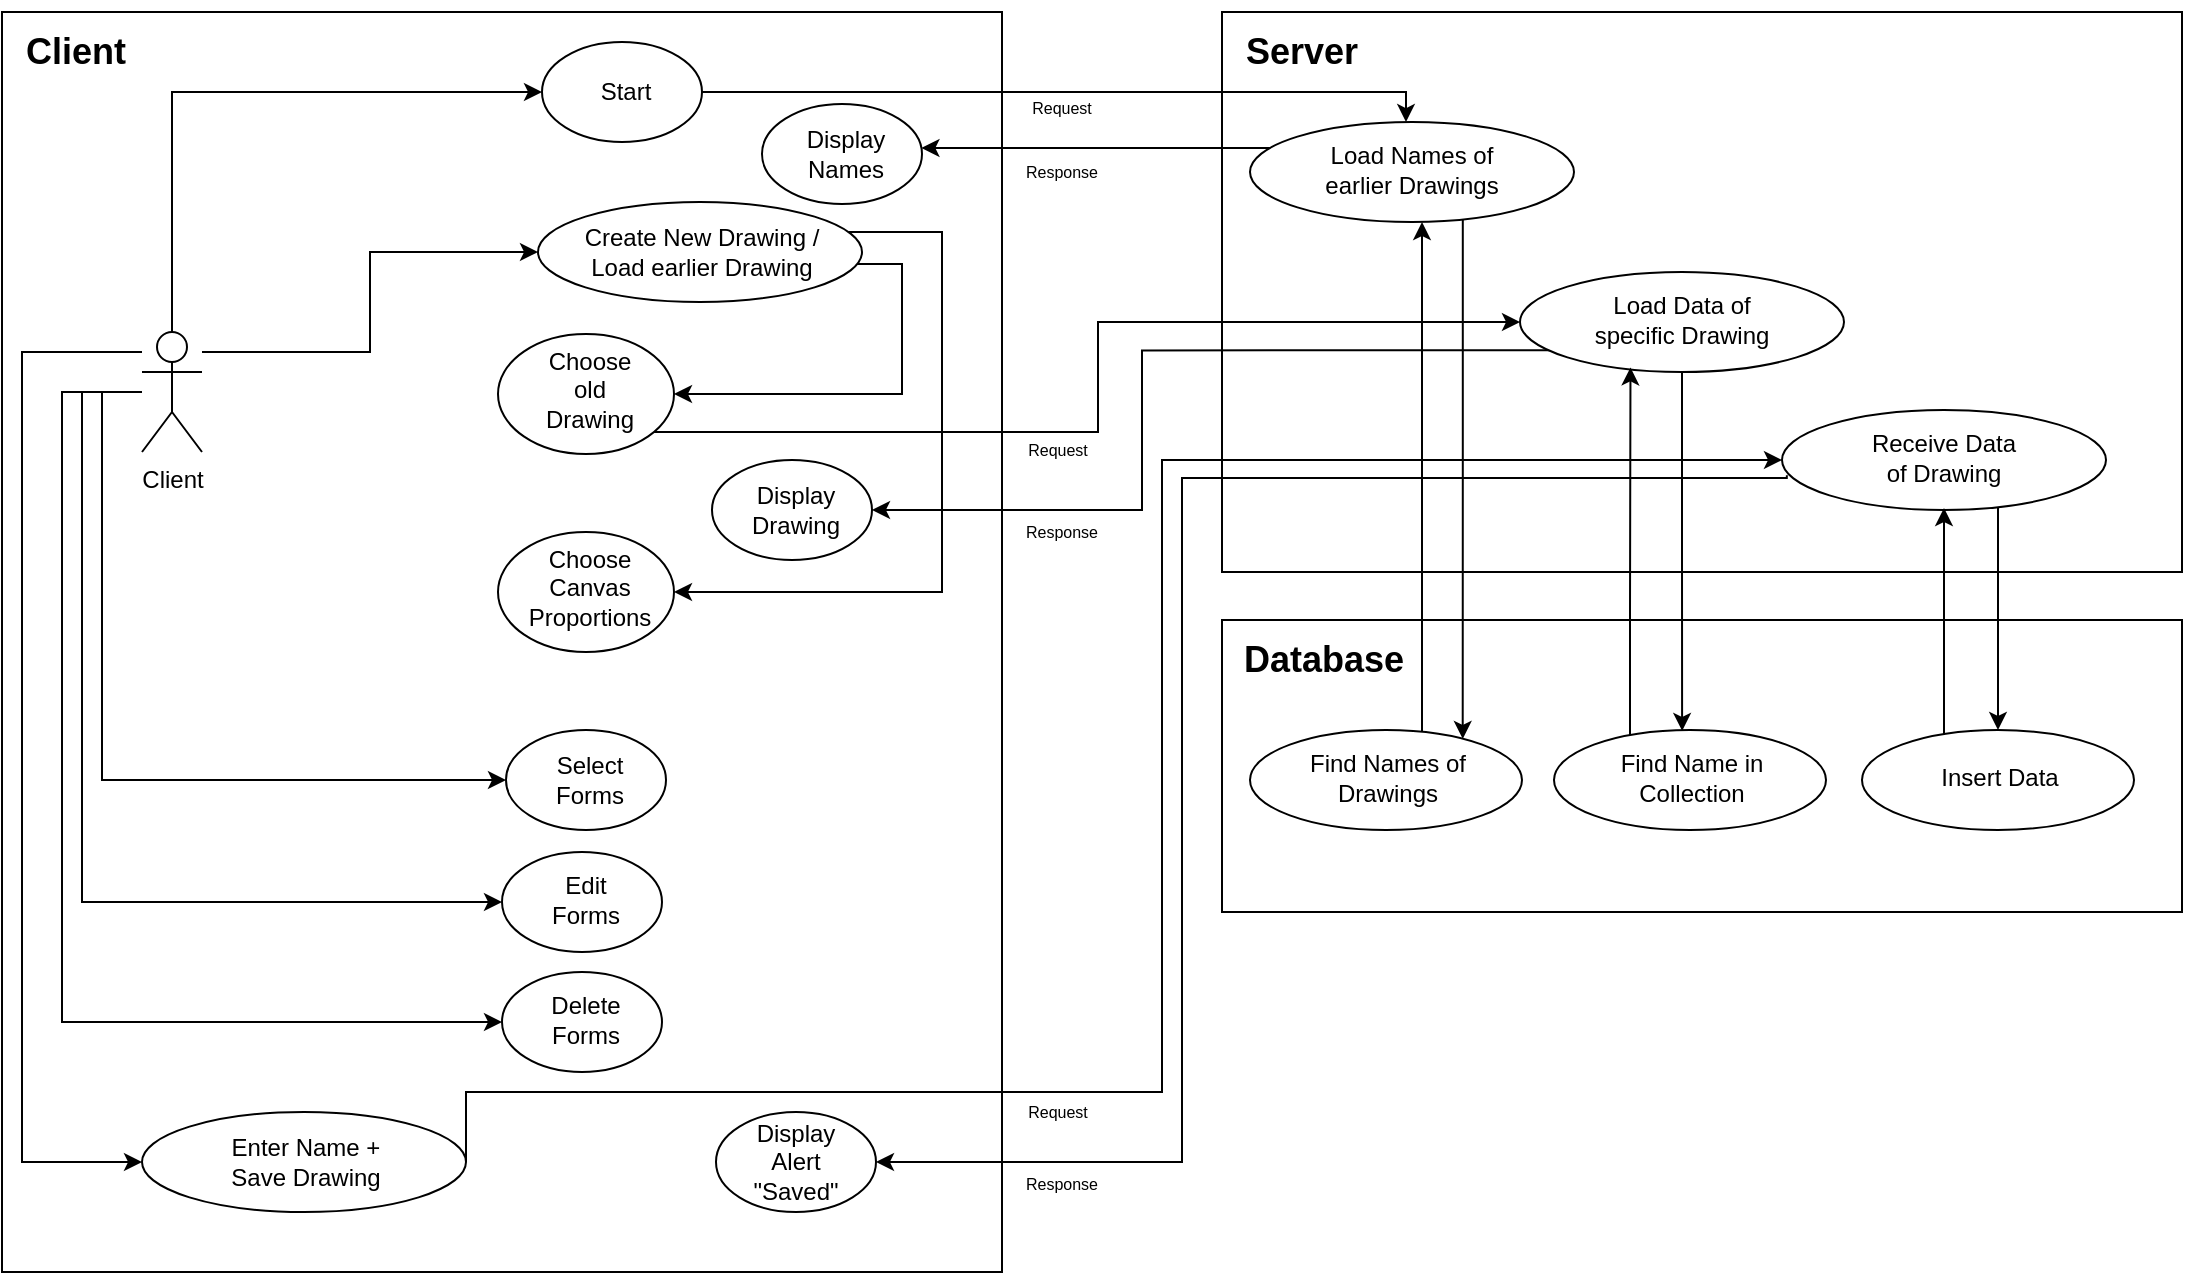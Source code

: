 <mxfile version="13.5.8" type="device"><diagram id="hF3QyQE_sUL_jIuSQ7rw" name="Page-1"><mxGraphModel dx="1302" dy="882" grid="1" gridSize="10" guides="1" tooltips="1" connect="1" arrows="1" fold="1" page="1" pageScale="1" pageWidth="1169" pageHeight="827" math="0" shadow="0"><root><mxCell id="0"/><mxCell id="1" parent="0"/><mxCell id="oxu2zfPECPgjwH9YJ2f5-75" value="" style="rounded=0;whiteSpace=wrap;html=1;labelBackgroundColor=none;" vertex="1" parent="1"><mxGeometry x="650" y="344" width="480" height="146" as="geometry"/></mxCell><mxCell id="oxu2zfPECPgjwH9YJ2f5-54" value="" style="rounded=0;whiteSpace=wrap;html=1;labelBackgroundColor=none;" vertex="1" parent="1"><mxGeometry x="40" y="40" width="500" height="630" as="geometry"/></mxCell><mxCell id="oxu2zfPECPgjwH9YJ2f5-36" value="" style="rounded=0;whiteSpace=wrap;html=1;labelBackgroundColor=none;" vertex="1" parent="1"><mxGeometry x="650" y="40" width="480" height="280" as="geometry"/></mxCell><mxCell id="oxu2zfPECPgjwH9YJ2f5-12" style="edgeStyle=orthogonalEdgeStyle;rounded=0;orthogonalLoop=1;jettySize=auto;html=1;entryX=0;entryY=0.5;entryDx=0;entryDy=0;" edge="1" parent="1" source="oxu2zfPECPgjwH9YJ2f5-2" target="oxu2zfPECPgjwH9YJ2f5-10"><mxGeometry relative="1" as="geometry"><Array as="points"><mxPoint x="224" y="210"/><mxPoint x="224" y="160"/></Array></mxGeometry></mxCell><mxCell id="oxu2zfPECPgjwH9YJ2f5-25" style="edgeStyle=orthogonalEdgeStyle;rounded=0;orthogonalLoop=1;jettySize=auto;html=1;entryX=0;entryY=0.5;entryDx=0;entryDy=0;" edge="1" parent="1" source="oxu2zfPECPgjwH9YJ2f5-2" target="oxu2zfPECPgjwH9YJ2f5-23"><mxGeometry relative="1" as="geometry"><Array as="points"><mxPoint x="50" y="210"/><mxPoint x="50" y="615"/></Array></mxGeometry></mxCell><mxCell id="oxu2zfPECPgjwH9YJ2f5-28" style="edgeStyle=orthogonalEdgeStyle;rounded=0;orthogonalLoop=1;jettySize=auto;html=1;entryX=0;entryY=0.5;entryDx=0;entryDy=0;" edge="1" parent="1" source="oxu2zfPECPgjwH9YJ2f5-2" target="oxu2zfPECPgjwH9YJ2f5-5"><mxGeometry relative="1" as="geometry"><Array as="points"><mxPoint x="125" y="80"/></Array></mxGeometry></mxCell><mxCell id="oxu2zfPECPgjwH9YJ2f5-30" style="edgeStyle=orthogonalEdgeStyle;rounded=0;orthogonalLoop=1;jettySize=auto;html=1;entryX=0;entryY=0.5;entryDx=0;entryDy=0;" edge="1" parent="1"><mxGeometry relative="1" as="geometry"><mxPoint x="110" y="230" as="sourcePoint"/><mxPoint x="290" y="485" as="targetPoint"/><Array as="points"><mxPoint x="80" y="230"/><mxPoint x="80" y="485"/></Array></mxGeometry></mxCell><mxCell id="oxu2zfPECPgjwH9YJ2f5-31" style="edgeStyle=orthogonalEdgeStyle;rounded=0;orthogonalLoop=1;jettySize=auto;html=1;entryX=0;entryY=0.5;entryDx=0;entryDy=0;" edge="1" parent="1"><mxGeometry relative="1" as="geometry"><mxPoint x="110" y="230" as="sourcePoint"/><mxPoint x="290" y="545" as="targetPoint"/><Array as="points"><mxPoint x="70" y="230"/><mxPoint x="70" y="545"/></Array></mxGeometry></mxCell><mxCell id="oxu2zfPECPgjwH9YJ2f5-35" style="edgeStyle=orthogonalEdgeStyle;rounded=0;orthogonalLoop=1;jettySize=auto;html=1;entryX=1;entryY=0.5;entryDx=0;entryDy=0;exitX=1;exitY=1;exitDx=0;exitDy=0;" edge="1" parent="1" target="oxu2zfPECPgjwH9YJ2f5-32"><mxGeometry relative="1" as="geometry"><mxPoint x="455" y="166" as="sourcePoint"/><mxPoint x="375.384" y="280.06" as="targetPoint"/><Array as="points"><mxPoint x="490" y="166"/><mxPoint x="490" y="231"/></Array></mxGeometry></mxCell><mxCell id="oxu2zfPECPgjwH9YJ2f5-56" style="edgeStyle=orthogonalEdgeStyle;rounded=0;orthogonalLoop=1;jettySize=auto;html=1;entryX=0;entryY=0.5;entryDx=0;entryDy=0;" edge="1" parent="1"><mxGeometry relative="1" as="geometry"><mxPoint x="90" y="230" as="sourcePoint"/><mxPoint x="292" y="424" as="targetPoint"/><Array as="points"><mxPoint x="90" y="250"/><mxPoint x="90" y="424"/></Array></mxGeometry></mxCell><mxCell id="oxu2zfPECPgjwH9YJ2f5-2" value="Client" style="shape=umlActor;verticalLabelPosition=bottom;verticalAlign=top;html=1;outlineConnect=0;labelBackgroundColor=none;" vertex="1" parent="1"><mxGeometry x="110" y="200" width="30" height="60" as="geometry"/></mxCell><mxCell id="oxu2zfPECPgjwH9YJ2f5-45" style="edgeStyle=orthogonalEdgeStyle;rounded=0;orthogonalLoop=1;jettySize=auto;html=1;" edge="1" parent="1"><mxGeometry relative="1" as="geometry"><mxPoint x="382" y="80" as="sourcePoint"/><mxPoint x="742" y="95.048" as="targetPoint"/><Array as="points"><mxPoint x="742" y="80"/></Array></mxGeometry></mxCell><mxCell id="oxu2zfPECPgjwH9YJ2f5-5" value="" style="ellipse;whiteSpace=wrap;html=1;labelBackgroundColor=none;" vertex="1" parent="1"><mxGeometry x="310" y="55" width="80" height="50" as="geometry"/></mxCell><mxCell id="oxu2zfPECPgjwH9YJ2f5-8" value="Start" style="text;html=1;strokeColor=none;fillColor=none;align=center;verticalAlign=middle;whiteSpace=wrap;rounded=0;labelBackgroundColor=none;" vertex="1" parent="1"><mxGeometry x="332" y="70" width="40" height="20" as="geometry"/></mxCell><mxCell id="oxu2zfPECPgjwH9YJ2f5-59" style="edgeStyle=orthogonalEdgeStyle;rounded=0;orthogonalLoop=1;jettySize=auto;html=1;entryX=1;entryY=0.5;entryDx=0;entryDy=0;" edge="1" parent="1" source="oxu2zfPECPgjwH9YJ2f5-10" target="oxu2zfPECPgjwH9YJ2f5-57"><mxGeometry relative="1" as="geometry"><Array as="points"><mxPoint x="510" y="150"/><mxPoint x="510" y="330"/></Array></mxGeometry></mxCell><mxCell id="oxu2zfPECPgjwH9YJ2f5-10" value="" style="ellipse;whiteSpace=wrap;html=1;labelBackgroundColor=none;" vertex="1" parent="1"><mxGeometry x="308" y="135" width="162" height="50" as="geometry"/></mxCell><mxCell id="oxu2zfPECPgjwH9YJ2f5-11" value="Create New Drawing / Load earlier Drawing" style="text;html=1;strokeColor=none;fillColor=none;align=center;verticalAlign=middle;whiteSpace=wrap;rounded=0;labelBackgroundColor=none;" vertex="1" parent="1"><mxGeometry x="325" y="150" width="130" height="20" as="geometry"/></mxCell><mxCell id="oxu2zfPECPgjwH9YJ2f5-13" value="" style="ellipse;whiteSpace=wrap;html=1;labelBackgroundColor=none;" vertex="1" parent="1"><mxGeometry x="292" y="399" width="80" height="50" as="geometry"/></mxCell><mxCell id="oxu2zfPECPgjwH9YJ2f5-14" value="Select Forms" style="text;html=1;strokeColor=none;fillColor=none;align=center;verticalAlign=middle;whiteSpace=wrap;rounded=0;labelBackgroundColor=none;" vertex="1" parent="1"><mxGeometry x="314" y="414" width="40" height="20" as="geometry"/></mxCell><mxCell id="oxu2zfPECPgjwH9YJ2f5-15" value="" style="ellipse;whiteSpace=wrap;html=1;labelBackgroundColor=none;" vertex="1" parent="1"><mxGeometry x="290" y="460" width="80" height="50" as="geometry"/></mxCell><mxCell id="oxu2zfPECPgjwH9YJ2f5-16" value="Edit Forms" style="text;html=1;strokeColor=none;fillColor=none;align=center;verticalAlign=middle;whiteSpace=wrap;rounded=0;labelBackgroundColor=none;" vertex="1" parent="1"><mxGeometry x="312" y="474" width="40" height="20" as="geometry"/></mxCell><mxCell id="oxu2zfPECPgjwH9YJ2f5-17" value="" style="ellipse;whiteSpace=wrap;html=1;labelBackgroundColor=none;" vertex="1" parent="1"><mxGeometry x="290" y="520" width="80" height="50" as="geometry"/></mxCell><mxCell id="oxu2zfPECPgjwH9YJ2f5-18" value="Delete Forms" style="text;html=1;strokeColor=none;fillColor=none;align=center;verticalAlign=middle;whiteSpace=wrap;rounded=0;labelBackgroundColor=none;" vertex="1" parent="1"><mxGeometry x="312" y="534" width="40" height="20" as="geometry"/></mxCell><mxCell id="oxu2zfPECPgjwH9YJ2f5-70" style="edgeStyle=orthogonalEdgeStyle;rounded=0;orthogonalLoop=1;jettySize=auto;html=1;exitX=1;exitY=0.5;exitDx=0;exitDy=0;entryX=0;entryY=0.5;entryDx=0;entryDy=0;" edge="1" parent="1" source="oxu2zfPECPgjwH9YJ2f5-23" target="oxu2zfPECPgjwH9YJ2f5-68"><mxGeometry relative="1" as="geometry"><Array as="points"><mxPoint x="272" y="580"/><mxPoint x="620" y="580"/><mxPoint x="620" y="264"/></Array></mxGeometry></mxCell><mxCell id="oxu2zfPECPgjwH9YJ2f5-23" value="" style="ellipse;whiteSpace=wrap;html=1;labelBackgroundColor=none;" vertex="1" parent="1"><mxGeometry x="110" y="590" width="162" height="50" as="geometry"/></mxCell><mxCell id="oxu2zfPECPgjwH9YJ2f5-24" value="Enter Name + &lt;br&gt;Save Drawing" style="text;html=1;strokeColor=none;fillColor=none;align=center;verticalAlign=middle;whiteSpace=wrap;rounded=0;labelBackgroundColor=none;" vertex="1" parent="1"><mxGeometry x="127" y="605" width="130" height="20" as="geometry"/></mxCell><mxCell id="oxu2zfPECPgjwH9YJ2f5-62" style="edgeStyle=orthogonalEdgeStyle;rounded=0;orthogonalLoop=1;jettySize=auto;html=1;entryX=0;entryY=0.5;entryDx=0;entryDy=0;" edge="1" parent="1" source="oxu2zfPECPgjwH9YJ2f5-32" target="oxu2zfPECPgjwH9YJ2f5-52"><mxGeometry relative="1" as="geometry"><Array as="points"><mxPoint x="588" y="250"/><mxPoint x="588" y="195"/></Array></mxGeometry></mxCell><mxCell id="oxu2zfPECPgjwH9YJ2f5-32" value="" style="ellipse;whiteSpace=wrap;html=1;labelBackgroundColor=none;" vertex="1" parent="1"><mxGeometry x="288" y="201" width="88" height="60" as="geometry"/></mxCell><mxCell id="oxu2zfPECPgjwH9YJ2f5-33" value="Choose old Drawing" style="text;html=1;strokeColor=none;fillColor=none;align=center;verticalAlign=middle;whiteSpace=wrap;rounded=0;labelBackgroundColor=none;" vertex="1" parent="1"><mxGeometry x="314" y="219" width="40" height="20" as="geometry"/></mxCell><mxCell id="oxu2zfPECPgjwH9YJ2f5-37" value="&lt;h2&gt;&lt;b&gt;Client&lt;/b&gt;&lt;/h2&gt;" style="text;html=1;strokeColor=none;fillColor=none;align=center;verticalAlign=middle;whiteSpace=wrap;rounded=0;labelBackgroundColor=none;" vertex="1" parent="1"><mxGeometry x="57" y="50" width="40" height="20" as="geometry"/></mxCell><mxCell id="oxu2zfPECPgjwH9YJ2f5-39" value="&lt;h2&gt;&lt;b&gt;Server&lt;/b&gt;&lt;/h2&gt;" style="text;html=1;strokeColor=none;fillColor=none;align=center;verticalAlign=middle;whiteSpace=wrap;rounded=0;labelBackgroundColor=none;" vertex="1" parent="1"><mxGeometry x="670" y="50" width="40" height="20" as="geometry"/></mxCell><mxCell id="oxu2zfPECPgjwH9YJ2f5-97" style="edgeStyle=orthogonalEdgeStyle;rounded=0;orthogonalLoop=1;jettySize=auto;html=1;entryX=0.782;entryY=0.089;entryDx=0;entryDy=0;entryPerimeter=0;" edge="1" parent="1" source="oxu2zfPECPgjwH9YJ2f5-42" target="oxu2zfPECPgjwH9YJ2f5-83"><mxGeometry relative="1" as="geometry"><Array as="points"><mxPoint x="770" y="272"/></Array></mxGeometry></mxCell><mxCell id="oxu2zfPECPgjwH9YJ2f5-42" value="" style="ellipse;whiteSpace=wrap;html=1;labelBackgroundColor=none;" vertex="1" parent="1"><mxGeometry x="664" y="95" width="162" height="50" as="geometry"/></mxCell><mxCell id="oxu2zfPECPgjwH9YJ2f5-46" style="edgeStyle=orthogonalEdgeStyle;rounded=0;orthogonalLoop=1;jettySize=auto;html=1;" edge="1" parent="1" source="oxu2zfPECPgjwH9YJ2f5-42" target="oxu2zfPECPgjwH9YJ2f5-43"><mxGeometry relative="1" as="geometry"><mxPoint x="660" y="119" as="sourcePoint"/><Array as="points"><mxPoint x="630" y="108"/><mxPoint x="630" y="108"/></Array></mxGeometry></mxCell><mxCell id="oxu2zfPECPgjwH9YJ2f5-41" value="Load Names of &lt;br&gt;earlier Drawings" style="text;html=1;strokeColor=none;fillColor=none;align=center;verticalAlign=middle;whiteSpace=wrap;rounded=0;labelBackgroundColor=none;" vertex="1" parent="1"><mxGeometry x="681" y="109" width="128" height="20" as="geometry"/></mxCell><mxCell id="oxu2zfPECPgjwH9YJ2f5-43" value="" style="ellipse;whiteSpace=wrap;html=1;labelBackgroundColor=none;" vertex="1" parent="1"><mxGeometry x="420" y="86" width="80" height="50" as="geometry"/></mxCell><mxCell id="oxu2zfPECPgjwH9YJ2f5-44" value="Display Names" style="text;html=1;strokeColor=none;fillColor=none;align=center;verticalAlign=middle;whiteSpace=wrap;rounded=0;labelBackgroundColor=none;" vertex="1" parent="1"><mxGeometry x="442" y="101" width="40" height="20" as="geometry"/></mxCell><mxCell id="oxu2zfPECPgjwH9YJ2f5-47" value="&lt;font style=&quot;font-size: 8px&quot;&gt;Request&lt;/font&gt;" style="text;html=1;strokeColor=none;fillColor=none;align=center;verticalAlign=middle;whiteSpace=wrap;rounded=0;labelBackgroundColor=none;" vertex="1" parent="1"><mxGeometry x="550" y="77" width="40" height="20" as="geometry"/></mxCell><mxCell id="oxu2zfPECPgjwH9YJ2f5-49" value="&lt;font style=&quot;font-size: 8px&quot;&gt;Response&lt;/font&gt;" style="text;html=1;strokeColor=none;fillColor=none;align=center;verticalAlign=middle;whiteSpace=wrap;rounded=0;labelBackgroundColor=none;" vertex="1" parent="1"><mxGeometry x="550" y="109" width="40" height="20" as="geometry"/></mxCell><mxCell id="oxu2zfPECPgjwH9YJ2f5-65" style="edgeStyle=orthogonalEdgeStyle;rounded=0;orthogonalLoop=1;jettySize=auto;html=1;entryX=1;entryY=0.5;entryDx=0;entryDy=0;exitX=0.099;exitY=0.783;exitDx=0;exitDy=0;exitPerimeter=0;" edge="1" parent="1" source="oxu2zfPECPgjwH9YJ2f5-52" target="oxu2zfPECPgjwH9YJ2f5-63"><mxGeometry relative="1" as="geometry"><Array as="points"><mxPoint x="610" y="209"/><mxPoint x="610" y="289"/></Array></mxGeometry></mxCell><mxCell id="oxu2zfPECPgjwH9YJ2f5-95" style="edgeStyle=orthogonalEdgeStyle;rounded=0;orthogonalLoop=1;jettySize=auto;html=1;entryX=0.471;entryY=0.009;entryDx=0;entryDy=0;entryPerimeter=0;" edge="1" parent="1" source="oxu2zfPECPgjwH9YJ2f5-52" target="oxu2zfPECPgjwH9YJ2f5-85"><mxGeometry relative="1" as="geometry"/></mxCell><mxCell id="oxu2zfPECPgjwH9YJ2f5-52" value="" style="ellipse;whiteSpace=wrap;html=1;labelBackgroundColor=none;" vertex="1" parent="1"><mxGeometry x="799" y="170" width="162" height="50" as="geometry"/></mxCell><mxCell id="oxu2zfPECPgjwH9YJ2f5-53" value="Load Data of &lt;br&gt;specific Drawing" style="text;html=1;strokeColor=none;fillColor=none;align=center;verticalAlign=middle;whiteSpace=wrap;rounded=0;labelBackgroundColor=none;" vertex="1" parent="1"><mxGeometry x="816" y="184" width="128" height="20" as="geometry"/></mxCell><mxCell id="oxu2zfPECPgjwH9YJ2f5-57" value="" style="ellipse;whiteSpace=wrap;html=1;labelBackgroundColor=none;" vertex="1" parent="1"><mxGeometry x="288" y="300" width="88" height="60" as="geometry"/></mxCell><mxCell id="oxu2zfPECPgjwH9YJ2f5-58" value="Choose Canvas Proportions" style="text;html=1;strokeColor=none;fillColor=none;align=center;verticalAlign=middle;whiteSpace=wrap;rounded=0;labelBackgroundColor=none;" vertex="1" parent="1"><mxGeometry x="314" y="318" width="40" height="20" as="geometry"/></mxCell><mxCell id="oxu2zfPECPgjwH9YJ2f5-63" value="" style="ellipse;whiteSpace=wrap;html=1;labelBackgroundColor=none;" vertex="1" parent="1"><mxGeometry x="395" y="264" width="80" height="50" as="geometry"/></mxCell><mxCell id="oxu2zfPECPgjwH9YJ2f5-64" value="Display Drawing" style="text;html=1;strokeColor=none;fillColor=none;align=center;verticalAlign=middle;whiteSpace=wrap;rounded=0;labelBackgroundColor=none;" vertex="1" parent="1"><mxGeometry x="417" y="279" width="40" height="20" as="geometry"/></mxCell><mxCell id="oxu2zfPECPgjwH9YJ2f5-90" style="edgeStyle=orthogonalEdgeStyle;rounded=0;orthogonalLoop=1;jettySize=auto;html=1;" edge="1" parent="1" source="oxu2zfPECPgjwH9YJ2f5-68" target="oxu2zfPECPgjwH9YJ2f5-87"><mxGeometry relative="1" as="geometry"><Array as="points"><mxPoint x="1038" y="330"/><mxPoint x="1038" y="330"/></Array></mxGeometry></mxCell><mxCell id="oxu2zfPECPgjwH9YJ2f5-68" value="" style="ellipse;whiteSpace=wrap;html=1;labelBackgroundColor=none;" vertex="1" parent="1"><mxGeometry x="930" y="239" width="162" height="50" as="geometry"/></mxCell><mxCell id="oxu2zfPECPgjwH9YJ2f5-74" style="edgeStyle=orthogonalEdgeStyle;rounded=0;orthogonalLoop=1;jettySize=auto;html=1;exitX=0.015;exitY=0.653;exitDx=0;exitDy=0;entryX=1;entryY=0.5;entryDx=0;entryDy=0;exitPerimeter=0;" edge="1" parent="1" source="oxu2zfPECPgjwH9YJ2f5-68" target="oxu2zfPECPgjwH9YJ2f5-72"><mxGeometry relative="1" as="geometry"><Array as="points"><mxPoint x="932" y="273"/><mxPoint x="630" y="273"/><mxPoint x="630" y="615"/></Array></mxGeometry></mxCell><mxCell id="oxu2zfPECPgjwH9YJ2f5-69" value="Receive Data &lt;br&gt;of Drawing" style="text;html=1;strokeColor=none;fillColor=none;align=center;verticalAlign=middle;whiteSpace=wrap;rounded=0;labelBackgroundColor=none;" vertex="1" parent="1"><mxGeometry x="947" y="253" width="128" height="20" as="geometry"/></mxCell><mxCell id="oxu2zfPECPgjwH9YJ2f5-72" value="" style="ellipse;whiteSpace=wrap;html=1;labelBackgroundColor=none;" vertex="1" parent="1"><mxGeometry x="397" y="590" width="80" height="50" as="geometry"/></mxCell><mxCell id="oxu2zfPECPgjwH9YJ2f5-73" value="Display Alert &quot;Saved&quot;" style="text;html=1;strokeColor=none;fillColor=none;align=center;verticalAlign=middle;whiteSpace=wrap;rounded=0;labelBackgroundColor=none;" vertex="1" parent="1"><mxGeometry x="417" y="605" width="40" height="20" as="geometry"/></mxCell><mxCell id="oxu2zfPECPgjwH9YJ2f5-76" value="&lt;font style=&quot;font-size: 8px&quot;&gt;Response&lt;/font&gt;" style="text;html=1;strokeColor=none;fillColor=none;align=center;verticalAlign=middle;whiteSpace=wrap;rounded=0;labelBackgroundColor=none;" vertex="1" parent="1"><mxGeometry x="550" y="615" width="40" height="20" as="geometry"/></mxCell><mxCell id="oxu2zfPECPgjwH9YJ2f5-77" value="&lt;font style=&quot;font-size: 8px&quot;&gt;Response&lt;/font&gt;" style="text;html=1;strokeColor=none;fillColor=none;align=center;verticalAlign=middle;whiteSpace=wrap;rounded=0;labelBackgroundColor=none;" vertex="1" parent="1"><mxGeometry x="550" y="289" width="40" height="20" as="geometry"/></mxCell><mxCell id="oxu2zfPECPgjwH9YJ2f5-80" value="&lt;font style=&quot;font-size: 8px&quot;&gt;Request&lt;/font&gt;" style="text;html=1;strokeColor=none;fillColor=none;align=center;verticalAlign=middle;whiteSpace=wrap;rounded=0;labelBackgroundColor=none;" vertex="1" parent="1"><mxGeometry x="548" y="248" width="40" height="20" as="geometry"/></mxCell><mxCell id="oxu2zfPECPgjwH9YJ2f5-82" value="&lt;font style=&quot;font-size: 8px&quot;&gt;Request&lt;/font&gt;" style="text;html=1;strokeColor=none;fillColor=none;align=center;verticalAlign=middle;whiteSpace=wrap;rounded=0;labelBackgroundColor=none;" vertex="1" parent="1"><mxGeometry x="548" y="579" width="40" height="20" as="geometry"/></mxCell><mxCell id="oxu2zfPECPgjwH9YJ2f5-98" style="edgeStyle=orthogonalEdgeStyle;rounded=0;orthogonalLoop=1;jettySize=auto;html=1;" edge="1" parent="1" source="oxu2zfPECPgjwH9YJ2f5-83"><mxGeometry relative="1" as="geometry"><mxPoint x="750" y="145" as="targetPoint"/><Array as="points"><mxPoint x="750" y="145"/></Array></mxGeometry></mxCell><mxCell id="oxu2zfPECPgjwH9YJ2f5-83" value="" style="ellipse;whiteSpace=wrap;html=1;labelBackgroundColor=none;" vertex="1" parent="1"><mxGeometry x="664" y="399" width="136" height="50" as="geometry"/></mxCell><mxCell id="oxu2zfPECPgjwH9YJ2f5-84" value="Find Names of Drawings" style="text;html=1;strokeColor=none;fillColor=none;align=center;verticalAlign=middle;whiteSpace=wrap;rounded=0;labelBackgroundColor=none;" vertex="1" parent="1"><mxGeometry x="669" y="413" width="128" height="20" as="geometry"/></mxCell><mxCell id="oxu2zfPECPgjwH9YJ2f5-96" style="edgeStyle=orthogonalEdgeStyle;rounded=0;orthogonalLoop=1;jettySize=auto;html=1;entryX=0.341;entryY=0.954;entryDx=0;entryDy=0;entryPerimeter=0;" edge="1" parent="1" source="oxu2zfPECPgjwH9YJ2f5-85" target="oxu2zfPECPgjwH9YJ2f5-52"><mxGeometry relative="1" as="geometry"><Array as="points"><mxPoint x="854" y="340"/><mxPoint x="854" y="340"/></Array></mxGeometry></mxCell><mxCell id="oxu2zfPECPgjwH9YJ2f5-85" value="" style="ellipse;whiteSpace=wrap;html=1;labelBackgroundColor=none;" vertex="1" parent="1"><mxGeometry x="816" y="399" width="136" height="50" as="geometry"/></mxCell><mxCell id="oxu2zfPECPgjwH9YJ2f5-86" value="Find Name in Collection" style="text;html=1;strokeColor=none;fillColor=none;align=center;verticalAlign=middle;whiteSpace=wrap;rounded=0;labelBackgroundColor=none;" vertex="1" parent="1"><mxGeometry x="821" y="413" width="128" height="20" as="geometry"/></mxCell><mxCell id="oxu2zfPECPgjwH9YJ2f5-94" style="edgeStyle=orthogonalEdgeStyle;rounded=0;orthogonalLoop=1;jettySize=auto;html=1;" edge="1" parent="1" source="oxu2zfPECPgjwH9YJ2f5-87"><mxGeometry relative="1" as="geometry"><mxPoint x="1011" y="288" as="targetPoint"/><Array as="points"><mxPoint x="1011" y="288"/></Array></mxGeometry></mxCell><mxCell id="oxu2zfPECPgjwH9YJ2f5-87" value="" style="ellipse;whiteSpace=wrap;html=1;labelBackgroundColor=none;" vertex="1" parent="1"><mxGeometry x="970" y="399" width="136" height="50" as="geometry"/></mxCell><mxCell id="oxu2zfPECPgjwH9YJ2f5-88" value="Insert Data" style="text;html=1;strokeColor=none;fillColor=none;align=center;verticalAlign=middle;whiteSpace=wrap;rounded=0;labelBackgroundColor=none;" vertex="1" parent="1"><mxGeometry x="975" y="413" width="128" height="20" as="geometry"/></mxCell><mxCell id="oxu2zfPECPgjwH9YJ2f5-89" value="&lt;h2&gt;&lt;b&gt;Database&lt;/b&gt;&lt;/h2&gt;" style="text;html=1;strokeColor=none;fillColor=none;align=center;verticalAlign=middle;whiteSpace=wrap;rounded=0;labelBackgroundColor=none;" vertex="1" parent="1"><mxGeometry x="681" y="354" width="40" height="20" as="geometry"/></mxCell></root></mxGraphModel></diagram></mxfile>